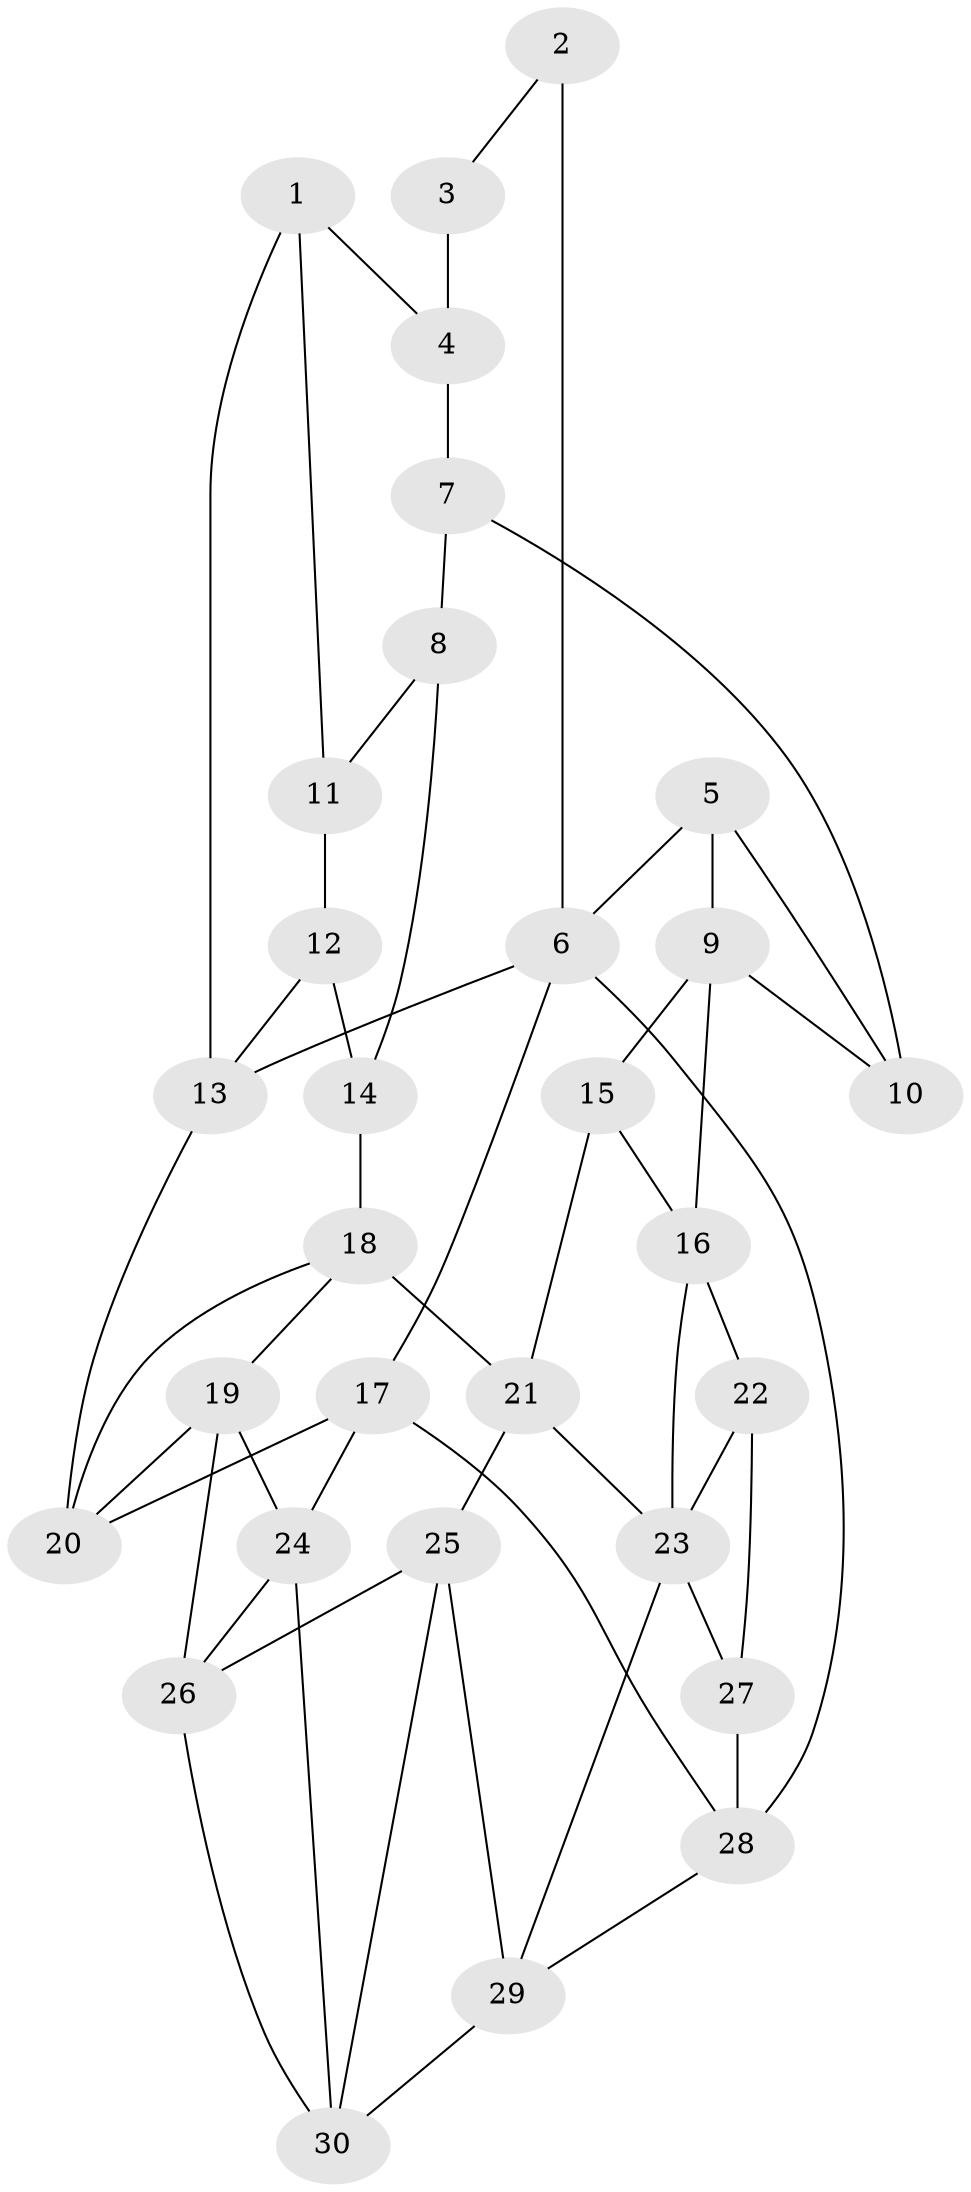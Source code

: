 // original degree distribution, {3: 0.06666666666666667, 6: 0.25, 5: 0.4666666666666667, 4: 0.21666666666666667}
// Generated by graph-tools (version 1.1) at 2025/03/03/09/25 03:03:29]
// undirected, 30 vertices, 53 edges
graph export_dot {
graph [start="1"]
  node [color=gray90,style=filled];
  1;
  2;
  3;
  4;
  5;
  6;
  7;
  8;
  9;
  10;
  11;
  12;
  13;
  14;
  15;
  16;
  17;
  18;
  19;
  20;
  21;
  22;
  23;
  24;
  25;
  26;
  27;
  28;
  29;
  30;
  1 -- 4 [weight=1.0];
  1 -- 11 [weight=1.0];
  1 -- 13 [weight=1.0];
  2 -- 3 [weight=1.0];
  2 -- 6 [weight=2.0];
  3 -- 4 [weight=1.0];
  4 -- 7 [weight=1.0];
  5 -- 6 [weight=1.0];
  5 -- 9 [weight=1.0];
  5 -- 10 [weight=1.0];
  6 -- 13 [weight=1.0];
  6 -- 17 [weight=1.0];
  6 -- 28 [weight=1.0];
  7 -- 8 [weight=1.0];
  7 -- 10 [weight=2.0];
  8 -- 11 [weight=1.0];
  8 -- 14 [weight=1.0];
  9 -- 10 [weight=1.0];
  9 -- 15 [weight=1.0];
  9 -- 16 [weight=1.0];
  11 -- 12 [weight=1.0];
  12 -- 13 [weight=1.0];
  12 -- 14 [weight=1.0];
  13 -- 20 [weight=1.0];
  14 -- 18 [weight=2.0];
  15 -- 16 [weight=1.0];
  15 -- 21 [weight=1.0];
  16 -- 22 [weight=1.0];
  16 -- 23 [weight=1.0];
  17 -- 20 [weight=1.0];
  17 -- 24 [weight=1.0];
  17 -- 28 [weight=1.0];
  18 -- 19 [weight=1.0];
  18 -- 20 [weight=1.0];
  18 -- 21 [weight=1.0];
  19 -- 20 [weight=1.0];
  19 -- 24 [weight=1.0];
  19 -- 26 [weight=1.0];
  21 -- 23 [weight=1.0];
  21 -- 25 [weight=1.0];
  22 -- 23 [weight=1.0];
  22 -- 27 [weight=2.0];
  23 -- 27 [weight=1.0];
  23 -- 29 [weight=1.0];
  24 -- 26 [weight=1.0];
  24 -- 30 [weight=1.0];
  25 -- 26 [weight=1.0];
  25 -- 29 [weight=1.0];
  25 -- 30 [weight=1.0];
  26 -- 30 [weight=1.0];
  27 -- 28 [weight=2.0];
  28 -- 29 [weight=1.0];
  29 -- 30 [weight=1.0];
}
